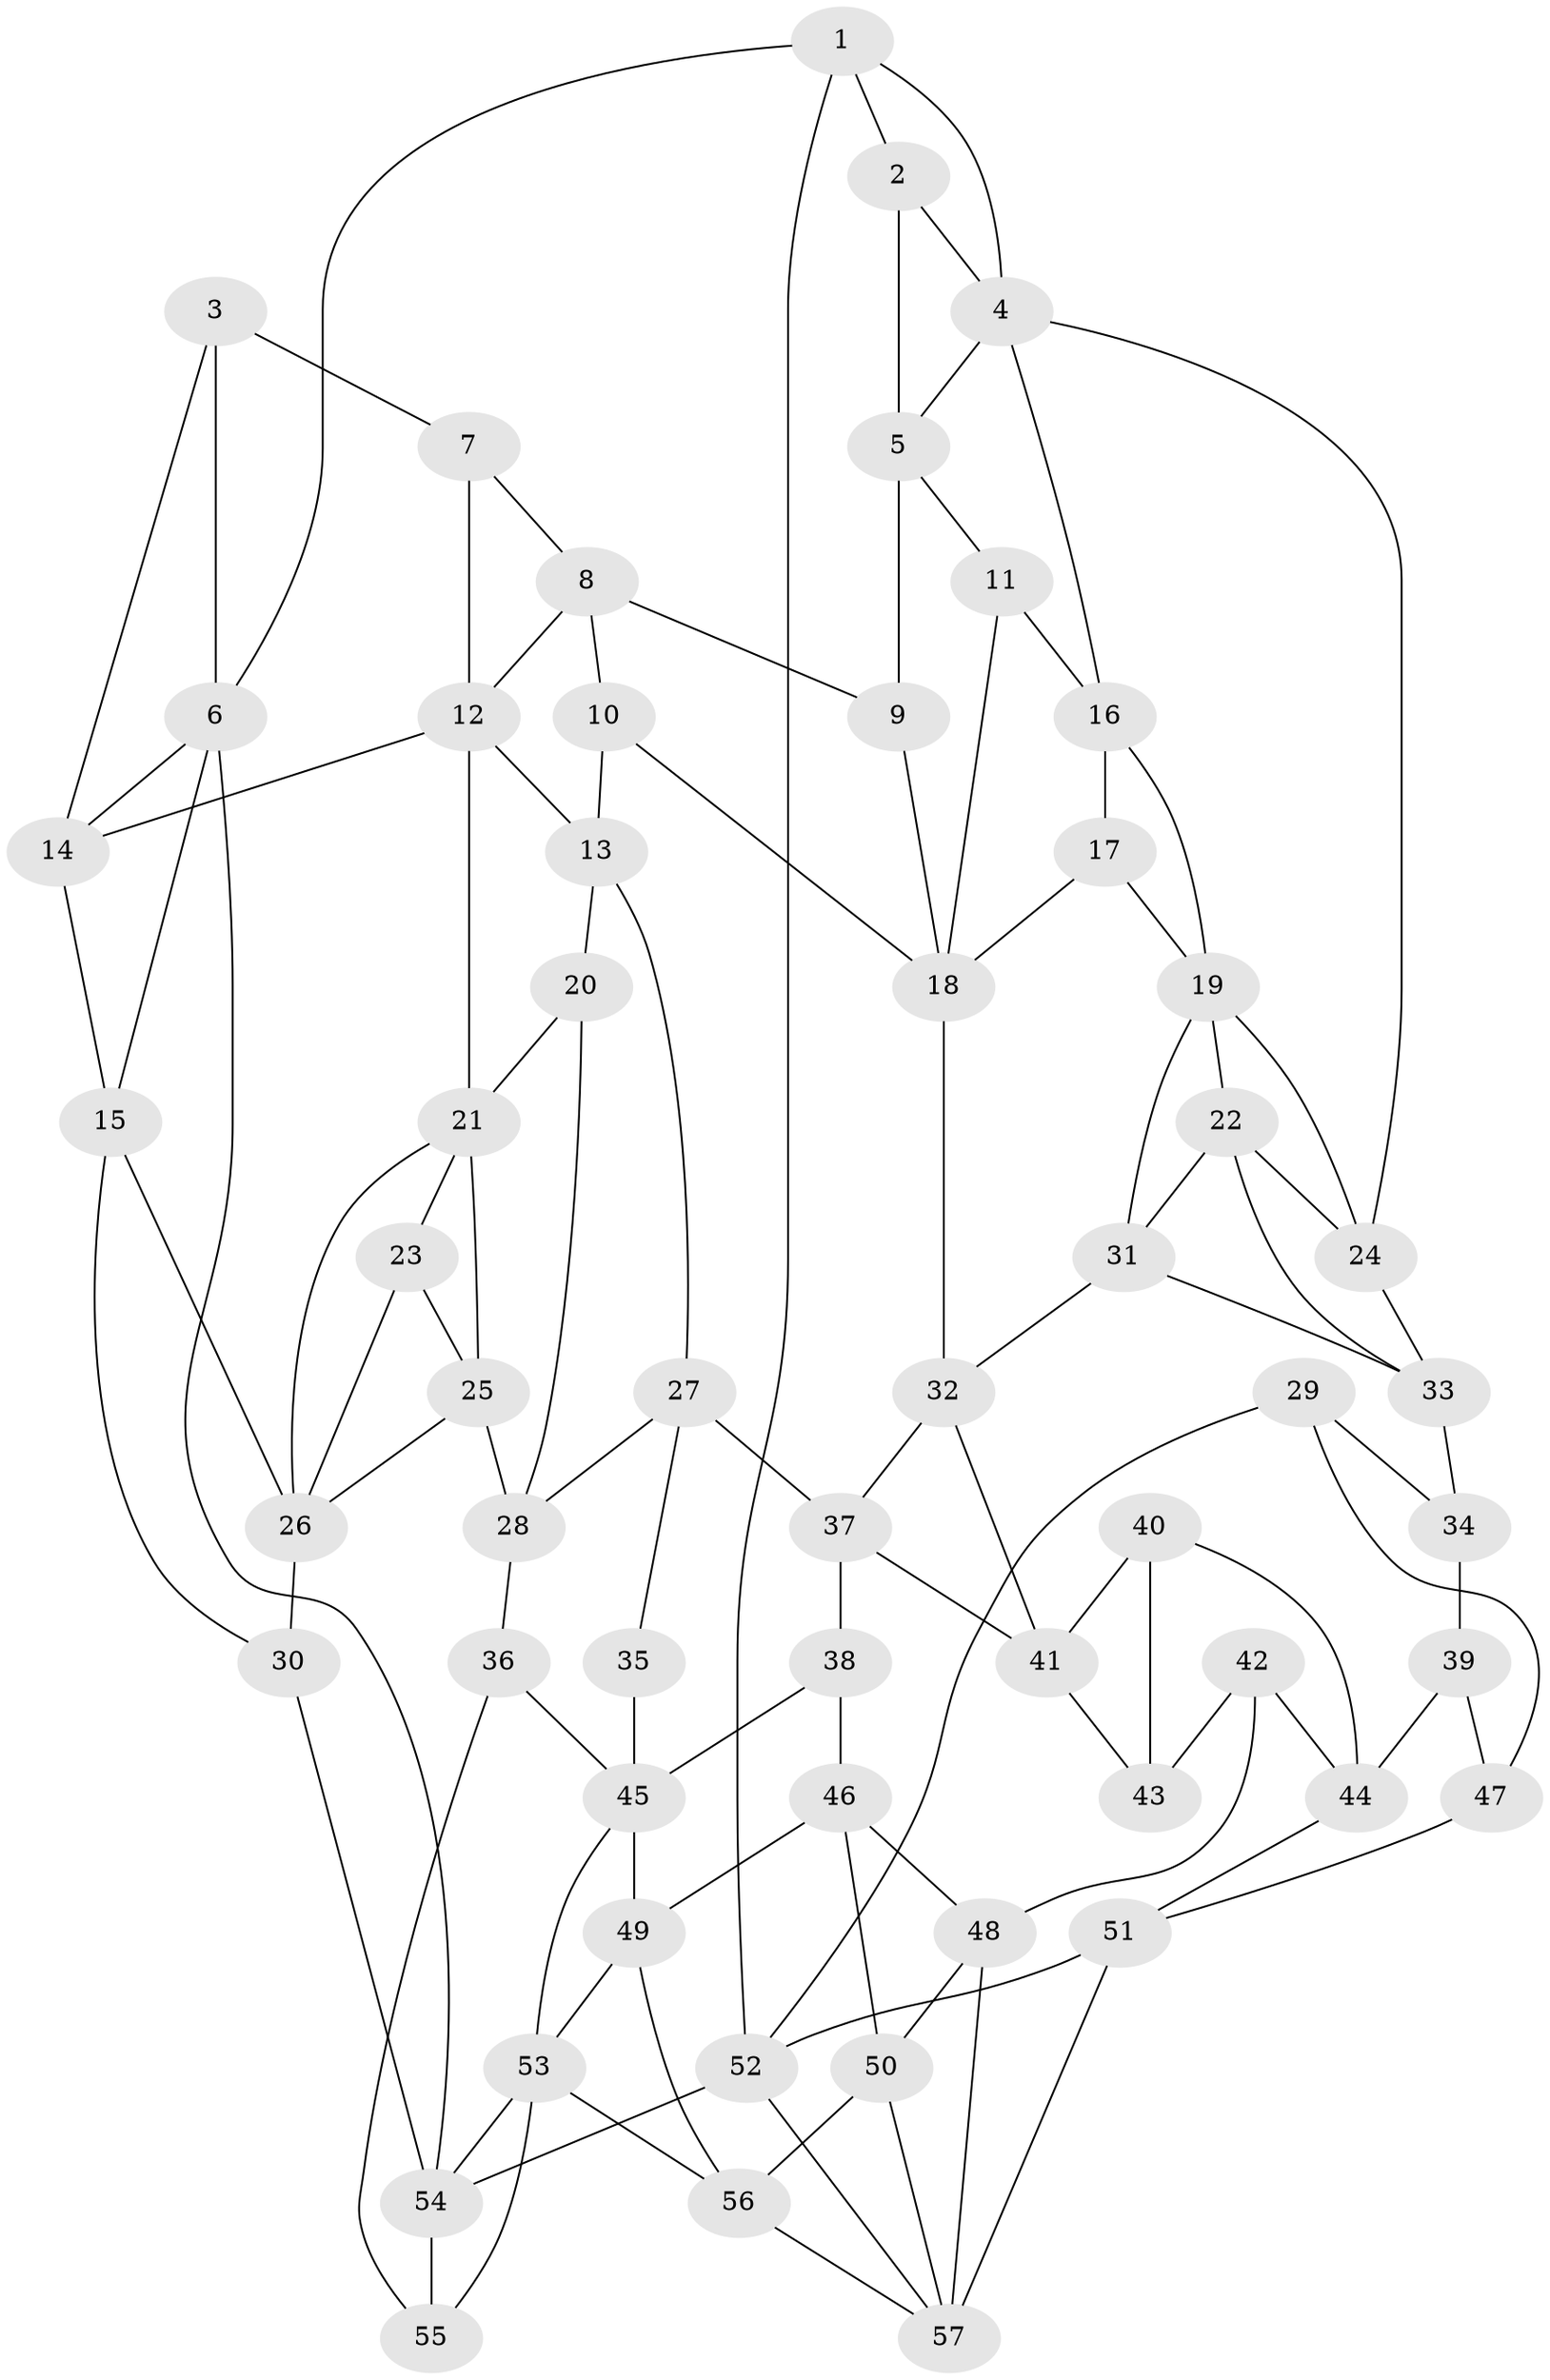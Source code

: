 // original degree distribution, {3: 0.014184397163120567, 4: 0.2198581560283688, 6: 0.19858156028368795, 5: 0.5673758865248227}
// Generated by graph-tools (version 1.1) at 2025/38/03/04/25 23:38:34]
// undirected, 57 vertices, 109 edges
graph export_dot {
  node [color=gray90,style=filled];
  1;
  2;
  3;
  4;
  5;
  6;
  7;
  8;
  9;
  10;
  11;
  12;
  13;
  14;
  15;
  16;
  17;
  18;
  19;
  20;
  21;
  22;
  23;
  24;
  25;
  26;
  27;
  28;
  29;
  30;
  31;
  32;
  33;
  34;
  35;
  36;
  37;
  38;
  39;
  40;
  41;
  42;
  43;
  44;
  45;
  46;
  47;
  48;
  49;
  50;
  51;
  52;
  53;
  54;
  55;
  56;
  57;
  1 -- 2 [weight=1.0];
  1 -- 4 [weight=1.0];
  1 -- 6 [weight=1.0];
  1 -- 52 [weight=1.0];
  2 -- 4 [weight=1.0];
  2 -- 5 [weight=2.0];
  3 -- 6 [weight=1.0];
  3 -- 7 [weight=1.0];
  3 -- 14 [weight=1.0];
  4 -- 5 [weight=1.0];
  4 -- 16 [weight=1.0];
  4 -- 24 [weight=1.0];
  5 -- 9 [weight=2.0];
  5 -- 11 [weight=1.0];
  6 -- 14 [weight=1.0];
  6 -- 15 [weight=1.0];
  6 -- 54 [weight=1.0];
  7 -- 8 [weight=1.0];
  7 -- 12 [weight=2.0];
  8 -- 9 [weight=1.0];
  8 -- 10 [weight=1.0];
  8 -- 12 [weight=1.0];
  9 -- 18 [weight=1.0];
  10 -- 13 [weight=1.0];
  10 -- 18 [weight=1.0];
  11 -- 16 [weight=2.0];
  11 -- 18 [weight=1.0];
  12 -- 13 [weight=1.0];
  12 -- 14 [weight=1.0];
  12 -- 21 [weight=1.0];
  13 -- 20 [weight=1.0];
  13 -- 27 [weight=1.0];
  14 -- 15 [weight=1.0];
  15 -- 26 [weight=1.0];
  15 -- 30 [weight=1.0];
  16 -- 17 [weight=1.0];
  16 -- 19 [weight=2.0];
  17 -- 18 [weight=1.0];
  17 -- 19 [weight=1.0];
  18 -- 32 [weight=1.0];
  19 -- 22 [weight=1.0];
  19 -- 24 [weight=1.0];
  19 -- 31 [weight=1.0];
  20 -- 21 [weight=1.0];
  20 -- 28 [weight=1.0];
  21 -- 23 [weight=1.0];
  21 -- 25 [weight=1.0];
  21 -- 26 [weight=1.0];
  22 -- 24 [weight=1.0];
  22 -- 31 [weight=1.0];
  22 -- 33 [weight=1.0];
  23 -- 25 [weight=2.0];
  23 -- 26 [weight=1.0];
  24 -- 33 [weight=1.0];
  25 -- 26 [weight=1.0];
  25 -- 28 [weight=1.0];
  26 -- 30 [weight=2.0];
  27 -- 28 [weight=1.0];
  27 -- 35 [weight=1.0];
  27 -- 37 [weight=1.0];
  28 -- 36 [weight=1.0];
  29 -- 34 [weight=1.0];
  29 -- 47 [weight=1.0];
  29 -- 52 [weight=1.0];
  30 -- 54 [weight=1.0];
  31 -- 32 [weight=1.0];
  31 -- 33 [weight=1.0];
  32 -- 37 [weight=1.0];
  32 -- 41 [weight=1.0];
  33 -- 34 [weight=2.0];
  34 -- 39 [weight=1.0];
  35 -- 45 [weight=2.0];
  36 -- 45 [weight=1.0];
  36 -- 55 [weight=1.0];
  37 -- 38 [weight=1.0];
  37 -- 41 [weight=1.0];
  38 -- 45 [weight=1.0];
  38 -- 46 [weight=1.0];
  39 -- 44 [weight=1.0];
  39 -- 47 [weight=1.0];
  40 -- 41 [weight=1.0];
  40 -- 43 [weight=2.0];
  40 -- 44 [weight=1.0];
  41 -- 43 [weight=1.0];
  42 -- 43 [weight=1.0];
  42 -- 44 [weight=1.0];
  42 -- 48 [weight=1.0];
  44 -- 51 [weight=1.0];
  45 -- 49 [weight=1.0];
  45 -- 53 [weight=1.0];
  46 -- 48 [weight=1.0];
  46 -- 49 [weight=1.0];
  46 -- 50 [weight=2.0];
  47 -- 51 [weight=1.0];
  48 -- 50 [weight=1.0];
  48 -- 57 [weight=1.0];
  49 -- 53 [weight=1.0];
  49 -- 56 [weight=1.0];
  50 -- 56 [weight=2.0];
  50 -- 57 [weight=1.0];
  51 -- 52 [weight=1.0];
  51 -- 57 [weight=2.0];
  52 -- 54 [weight=1.0];
  52 -- 57 [weight=1.0];
  53 -- 54 [weight=1.0];
  53 -- 55 [weight=1.0];
  53 -- 56 [weight=1.0];
  54 -- 55 [weight=2.0];
  56 -- 57 [weight=1.0];
}
